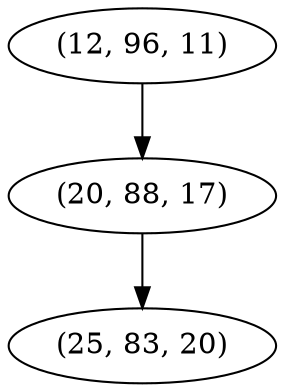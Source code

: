 digraph tree {
    "(12, 96, 11)";
    "(20, 88, 17)";
    "(25, 83, 20)";
    "(12, 96, 11)" -> "(20, 88, 17)";
    "(20, 88, 17)" -> "(25, 83, 20)";
}
